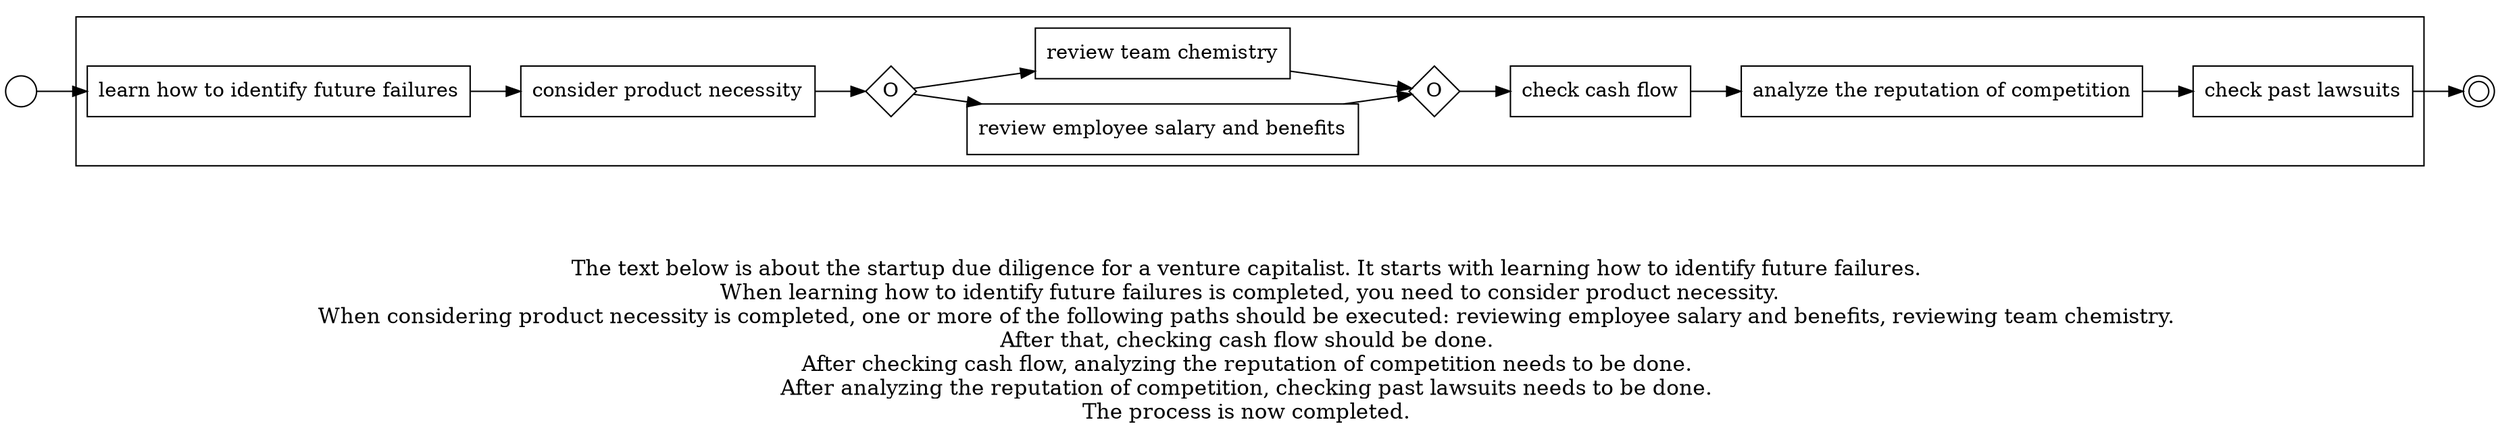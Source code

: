 digraph startup_due_diligence_for_a_venture_capitalist_80 {
	graph [rankdir=LR]
	START_NODE [label="" shape=circle width=0.3]
	subgraph CLUSTER_0 {
		"learn how to identify future failures" [shape=box]
		"consider product necessity" [shape=box]
		"learn how to identify future failures" -> "consider product necessity"
		"OR_SPLIT--3. Review the funding team_OZ1T" [label=O fixedsize=true shape=diamond width=0.5]
		"consider product necessity" -> "OR_SPLIT--3. Review the funding team_OZ1T"
		"review employee salary and benefits" [shape=box]
		"OR_SPLIT--3. Review the funding team_OZ1T" -> "review employee salary and benefits"
		"review team chemistry" [shape=box]
		"OR_SPLIT--3. Review the funding team_OZ1T" -> "review team chemistry"
		"OR_JOIN--3. Review the funding team_OZ1T" [label=O fixedsize=true shape=diamond width=0.5]
		"review employee salary and benefits" -> "OR_JOIN--3. Review the funding team_OZ1T"
		"review team chemistry" -> "OR_JOIN--3. Review the funding team_OZ1T"
		"check cash flow" [shape=box]
		"OR_JOIN--3. Review the funding team_OZ1T" -> "check cash flow"
		"analyze the reputation of competition" [shape=box]
		"check cash flow" -> "analyze the reputation of competition"
		"check past lawsuits" [shape=box]
		"analyze the reputation of competition" -> "check past lawsuits"
	}
	START_NODE -> "learn how to identify future failures"
	END_NODE [label="" shape=doublecircle width=0.2]
	"check past lawsuits" -> END_NODE
	fontsize=15 label="\n\n
The text below is about the startup due diligence for a venture capitalist. It starts with learning how to identify future failures. 
When learning how to identify future failures is completed, you need to consider product necessity.
When considering product necessity is completed, one or more of the following paths should be executed: reviewing employee salary and benefits, reviewing team chemistry. 
After that, checking cash flow should be done. 
After checking cash flow, analyzing the reputation of competition needs to be done. 
After analyzing the reputation of competition, checking past lawsuits needs to be done. 
The process is now completed. 
"
}
